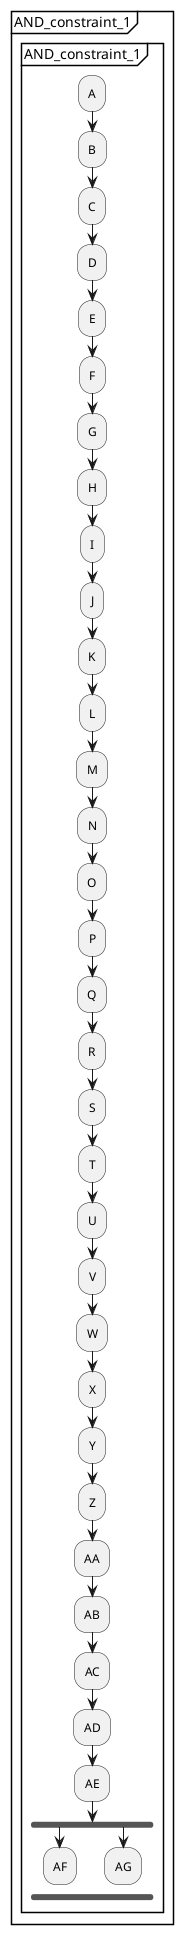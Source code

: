 @startuml
partition "AND_constraint_1" {
    group "AND_constraint_1"
        :A;
        :B;
        :C;
        :D;
        :E;
        :F;
        :G;
        :H;
        :I;
        :J;
        :K;
        :L;
        :M;
        :N;
        :O;
        :P;
        :Q;
        :R;
        :S;
        :T;
        :U;
        :V;
        :W;
        :X;
        :Y;
        :Z;
        :AA;
        :AB;
        :AC;
        :AD;
        :AE;
        fork
            :AF;
            detach
        fork again
            :AG;
            detach
        end fork
    end group 
}
@enduml